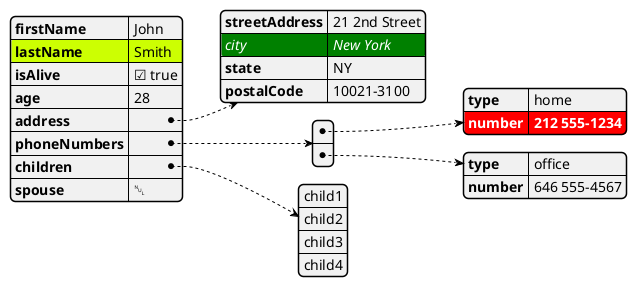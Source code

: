@startjson
<style>
  .h1 {
    BackGroundColor green
    FontColor white
    FontStyle italic
  }
  .h2 {
    BackGroundColor red
    FontColor white
    FontStyle bold
  }
</style>
#highlight "lastName"
#highlight "address" / "city" <<h1>>
#highlight "phoneNumbers" / "0" / "number" <<h2>>
{
  "firstName": "John",
  "lastName": "Smith",
  "isAlive": true,
  "age": 28,
  "address": {
    "streetAddress": "21 2nd Street",
    "city": "New York",
    "state": "NY",
    "postalCode": "10021-3100"
  },
  "phoneNumbers": [
    {
      "type": "home",
      "number": "212 555-1234"
    },
    {
      "type": "office",
      "number": "646 555-4567"
    }
  ],
  "children": [
    "child1",
    "child2",
    "child3",
    "child4"
  ],
  "spouse": null
}
@endjson
